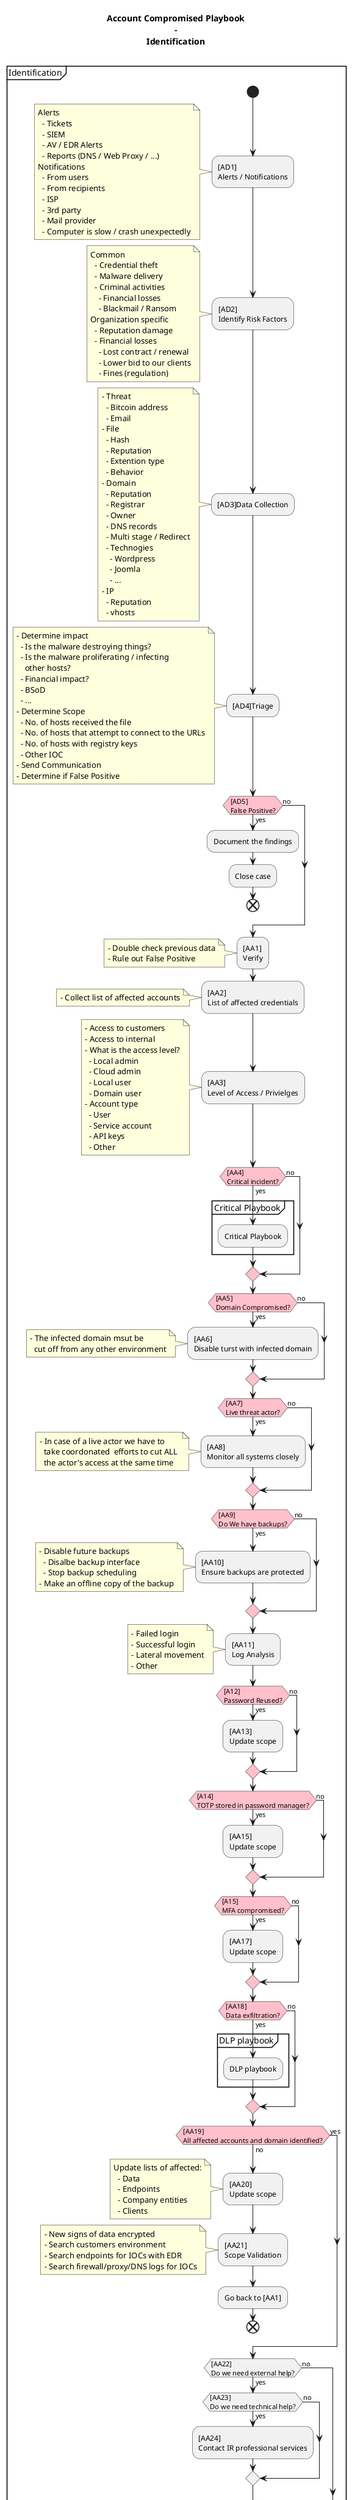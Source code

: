 @startuml "Account Compromised Playbook - Identification"

title "Account Compromised Playbook\n-\nIdentification\n"

partition "Identification" {

start

:[AD1]\nAlerts / Notifications;
note
  Alerts
    - Tickets
    - SIEM
    - AV / EDR Alerts
    - Reports (DNS / Web Proxy / ...)
  Notifications
    - From users
    - From recipients
    - ISP
    - 3rd party
    - Mail provider
    - Computer is slow / crash unexpectedly
endnote

:[AD2]\nIdentify Risk Factors;
note
  Common
    - Credential theft
    - Malware delivery
    - Criminal activities
      - Financial losses
      - Blackmail / Ransom
  Organization specific
    - Reputation damage
    - Financial losses
      - Lost contract / renewal
      - Lower bid to our clients
      - Fines (regulation)
endnote

:[AD3]Data Collection;
note
  - Threat
    - Bitcoin address
    - Email
  - File
    - Hash
    - Reputation
    - Extention type
    - Behavior
  - Domain
    - Reputation
    - Registrar
    - Owner
    - DNS records
    - Multi stage / Redirect
    - Technogies
      - Wordpress
      - Joomla
      - ... 
  - IP
    - Reputation
    - vhosts
endnote

:[AD4]Triage;
note
  - Determine impact
    - Is the malware destroying things?
    - Is the malware proliferating / infecting
      other hosts?
    - Financial impact?
    - BSoD
    - ...
  - Determine Scope
    - No. of hosts received the file
    - No. of hosts that attempt to connect to the URLs
    - No. of hosts with registry keys
    - Other IOC
  - Send Communication
  - Determine if False Positive
endnote

#pink:if ([AD5]\nFalse Positive?) then (yes)
  :Document the findings;
  :Close case;
  end
else (no)
endif

:[AA1]\nVerify;

note
  - Double check previous data
  - Rule out False Positive
endnote

:[AA2]\nList of affected credentials;

note
  - Collect list of affected accounts
endnote

:[AA3]\nLevel of Access / Privielges;

note
  - Access to customers
  - Access to internal
  - What is the access level?
    - Local admin
    - Cloud admin
    - Local user
    - Domain user
  - Account type
    - User
    - Service account
    - API keys
    - Other
endnote

#pink:if ([AA4]\nCritical incident?) then (yes)
  group Critical Playbook
    :Critical Playbook;
  endgroup
else (no)

endif

#pink:if ([AA5]\nDomain Compromised?) then (yes)
  :[AA6]\nDisable turst with infected domain;
  note
    - The infected domain msut be 
      cut off from any other environment
  endnote
else (no)
endif

#pink:if ([AA7]\nLive threat actor?) then (yes)
  :[AA8]\nMonitor all systems closely;
  note
    - In case of a live actor we have to 
      take coordonated  efforts to cut ALL 
      the actor's access at the same time
  endnote
else (no)
endif

#pink:if ([AA9]\nDo We have backups?) then (yes)
  :[AA10]\nEnsure backups are protected;
  note
    - Disable future backups
      - Disalbe backup interface
      - Stop backup scheduling
    - Make an offline copy of the backup
  endnote
else (no)
endif

:[AA11]\nLog Analysis;
note
  - Failed login
  - Successful login
  - Lateral movement
  - Other
endnote

#pink:if ([A12]\nPassword Reused?) then (yes)
  :[AA13]\nUpdate scope;
else (no)
endif

#pink:if([A14]\nTOTP stored in password manager?) then (yes)
  :[AA15]\nUpdate scope;
else (no)
endif

#pink:if ([A15]\nMFA compromised?) then (yes)
  :[AA17]\nUpdate scope;
else (no)
endif

#pink:if ([AA18]\nData exfiltration?) then (yes)
  group "DLP playbook"
    :DLP playbook;
  endgroup
else (no)
endif

#pink:if ([AA19]\nAll affected accounts and domain identified?) then (no)
  :[AA20]\nUpdate scope;
  note
    Update lists of affected:
      - Data
      - Endpoints
      - Company entities
      - Clients
  endnote

  :[AA21]\nScope Validation;
  note
    - New signs of data encrypted
    - Search customers environment
    - Search endpoints for IOCs with EDR
    - Search firewall/proxy/DNS logs for IOCs
  endnote

  :Go back to [AA1];
  end
else (yes)
endif

if ([AA22]\nDo we need external help?) then (yes)
  if ([AA23]\nDo we need technical help?) then (yes)
    :[AA24]\nContact IR professional services;
  else (no)
  endif

  if ([AA25]\nDo we need legal help?) then (yes)
    :[AA26]\nContract Breach Coach;
  else (no)
  endif
else (no)
endif

:[AA27]\nRoot Cause Analysis;
note
  - Phishing?
  - Vishing?
  - Vulnerability?
    - RCE / XSS / LFI ...
  - Remote Service
    - Weak password
    - Brute force
    - Vulnerability
  - Public facing services w/o MFA
endnote

:[AA28]\nSend Communication;
note
  - Internal security teams
  - Affected clients
  - Any internal teams needs
    for remediation or conselling
endnote

}

partition "Containment & Eradication" {

}

@enduml